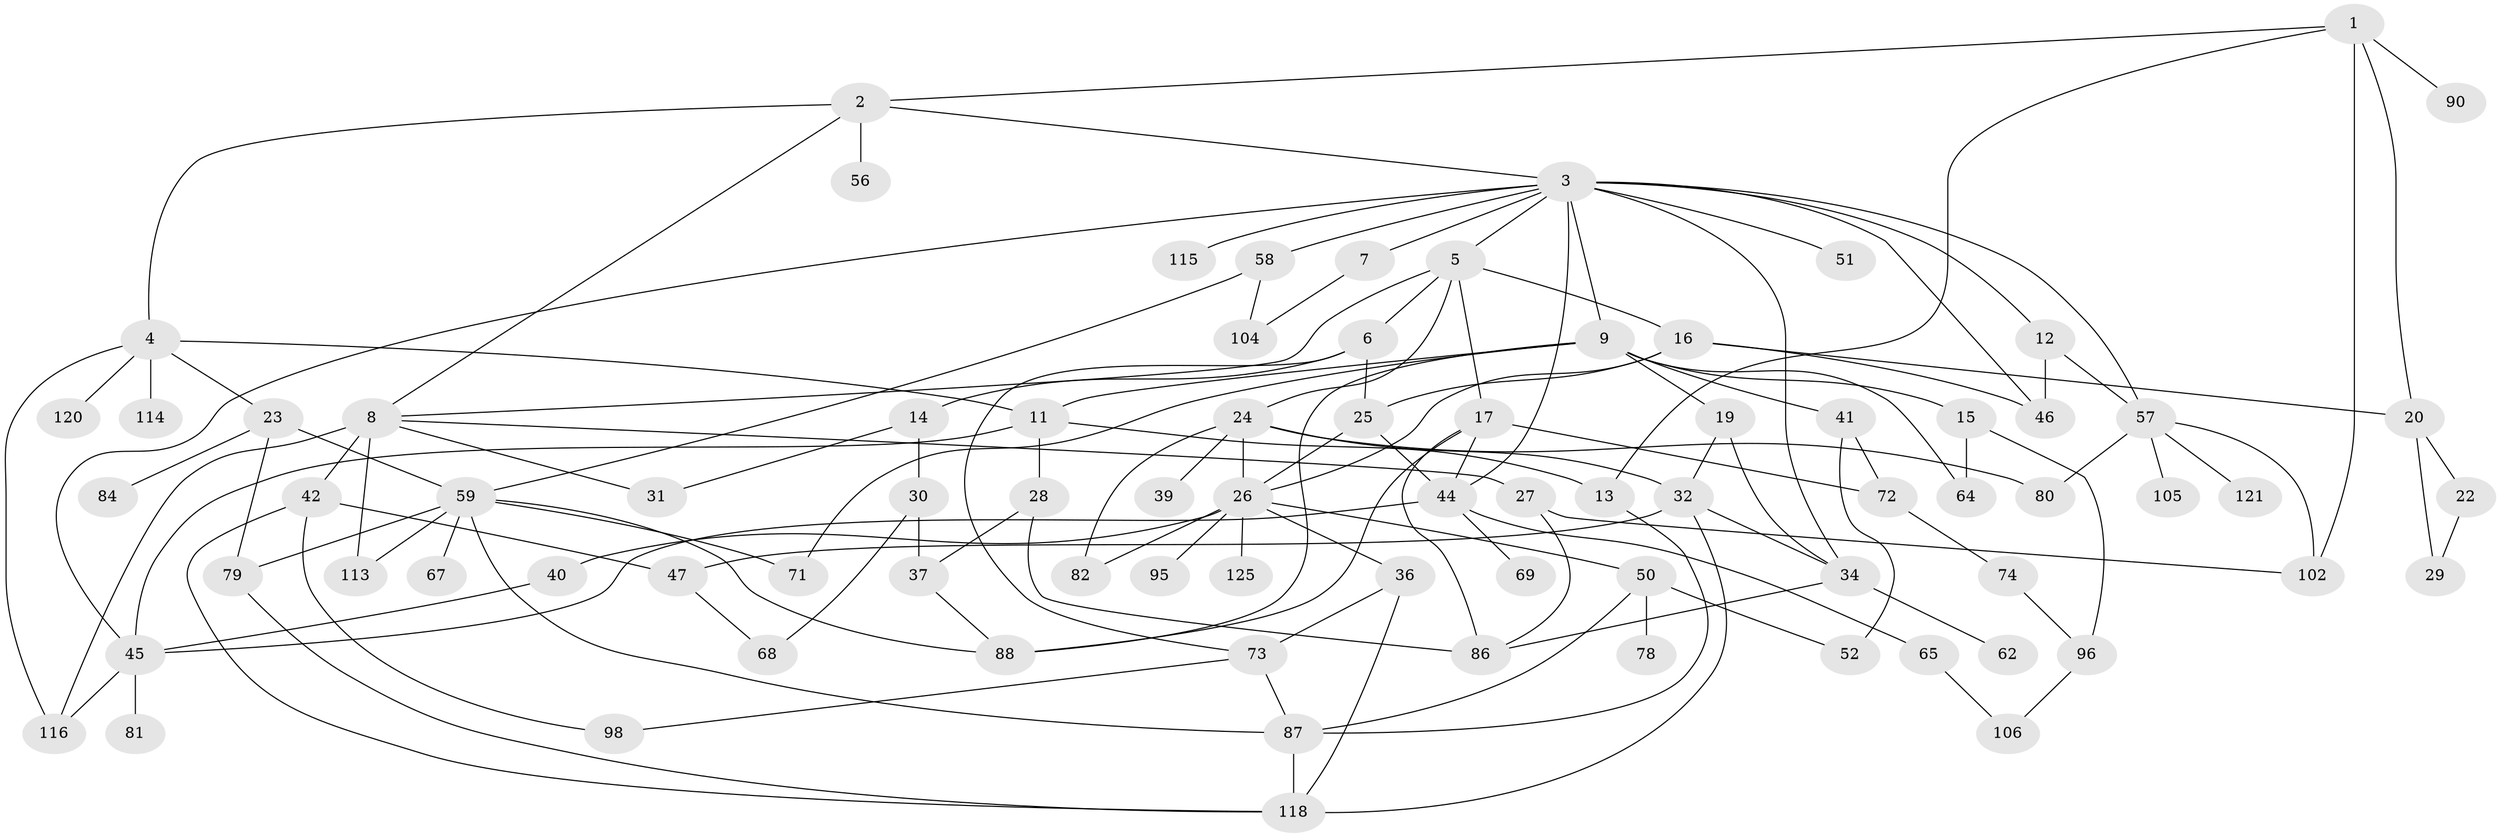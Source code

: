 // Generated by graph-tools (version 1.1) at 2025/51/02/27/25 19:51:38]
// undirected, 82 vertices, 135 edges
graph export_dot {
graph [start="1"]
  node [color=gray90,style=filled];
  1 [super="+108"];
  2 [super="+49"];
  3 [super="+124"];
  4 [super="+55"];
  5 [super="+18"];
  6;
  7;
  8 [super="+21"];
  9 [super="+10"];
  11 [super="+83"];
  12 [super="+38"];
  13 [super="+91"];
  14 [super="+100"];
  15 [super="+99"];
  16;
  17 [super="+92"];
  19 [super="+33"];
  20 [super="+35"];
  22;
  23 [super="+48"];
  24 [super="+70"];
  25 [super="+107"];
  26 [super="+63"];
  27;
  28;
  29 [super="+53"];
  30 [super="+61"];
  31;
  32 [super="+117"];
  34;
  36;
  37;
  39;
  40;
  41 [super="+76"];
  42 [super="+43"];
  44 [super="+66"];
  45 [super="+75"];
  46 [super="+77"];
  47 [super="+85"];
  50 [super="+54"];
  51;
  52;
  56;
  57 [super="+94"];
  58;
  59 [super="+60"];
  62 [super="+97"];
  64;
  65;
  67;
  68 [super="+112"];
  69;
  71 [super="+101"];
  72;
  73 [super="+103"];
  74 [super="+123"];
  78;
  79;
  80 [super="+89"];
  81;
  82;
  84;
  86 [super="+93"];
  87 [super="+109"];
  88 [super="+111"];
  90 [super="+110"];
  95;
  96;
  98;
  102;
  104;
  105;
  106;
  113;
  114;
  115;
  116 [super="+122"];
  118 [super="+119"];
  120;
  121;
  125;
  1 -- 2;
  1 -- 20;
  1 -- 90;
  1 -- 102;
  1 -- 13;
  2 -- 3;
  2 -- 4;
  2 -- 56;
  2 -- 8;
  3 -- 5;
  3 -- 7;
  3 -- 9;
  3 -- 12;
  3 -- 46;
  3 -- 51;
  3 -- 58;
  3 -- 115;
  3 -- 34 [weight=2];
  3 -- 44;
  3 -- 45;
  3 -- 57;
  4 -- 23;
  4 -- 116;
  4 -- 120;
  4 -- 114;
  4 -- 11;
  5 -- 6;
  5 -- 8;
  5 -- 16;
  5 -- 17;
  5 -- 24;
  6 -- 14;
  6 -- 25;
  6 -- 73;
  7 -- 104;
  8 -- 27;
  8 -- 116;
  8 -- 113;
  8 -- 42;
  8 -- 31;
  9 -- 19;
  9 -- 41;
  9 -- 64;
  9 -- 71;
  9 -- 88;
  9 -- 11;
  9 -- 15;
  11 -- 13;
  11 -- 28;
  11 -- 45;
  12 -- 57;
  12 -- 46;
  13 -- 87;
  14 -- 30;
  14 -- 31;
  15 -- 96;
  15 -- 64;
  16 -- 25;
  16 -- 46;
  16 -- 20;
  16 -- 26;
  17 -- 72;
  17 -- 88;
  17 -- 44;
  17 -- 86;
  19 -- 32;
  19 -- 34;
  20 -- 22;
  20 -- 29;
  22 -- 29;
  23 -- 59;
  23 -- 84;
  23 -- 79;
  24 -- 39;
  24 -- 82;
  24 -- 80;
  24 -- 26;
  24 -- 32;
  25 -- 26;
  25 -- 44 [weight=2];
  26 -- 36;
  26 -- 40;
  26 -- 50;
  26 -- 82;
  26 -- 125;
  26 -- 95;
  27 -- 102;
  27 -- 86;
  28 -- 37;
  28 -- 86;
  30 -- 68;
  30 -- 37;
  32 -- 34;
  32 -- 118;
  32 -- 47;
  34 -- 62;
  34 -- 86;
  36 -- 73;
  36 -- 118;
  37 -- 88;
  40 -- 45;
  41 -- 72;
  41 -- 52;
  42 -- 98;
  42 -- 118;
  42 -- 47;
  44 -- 45;
  44 -- 65;
  44 -- 69;
  45 -- 81;
  45 -- 116;
  47 -- 68;
  50 -- 52;
  50 -- 78;
  50 -- 87;
  57 -- 80;
  57 -- 105;
  57 -- 102;
  57 -- 121;
  58 -- 104;
  58 -- 59;
  59 -- 67;
  59 -- 71;
  59 -- 79;
  59 -- 113;
  59 -- 87;
  59 -- 88;
  65 -- 106;
  72 -- 74;
  73 -- 98;
  73 -- 87;
  74 -- 96;
  79 -- 118;
  87 -- 118;
  96 -- 106;
}
